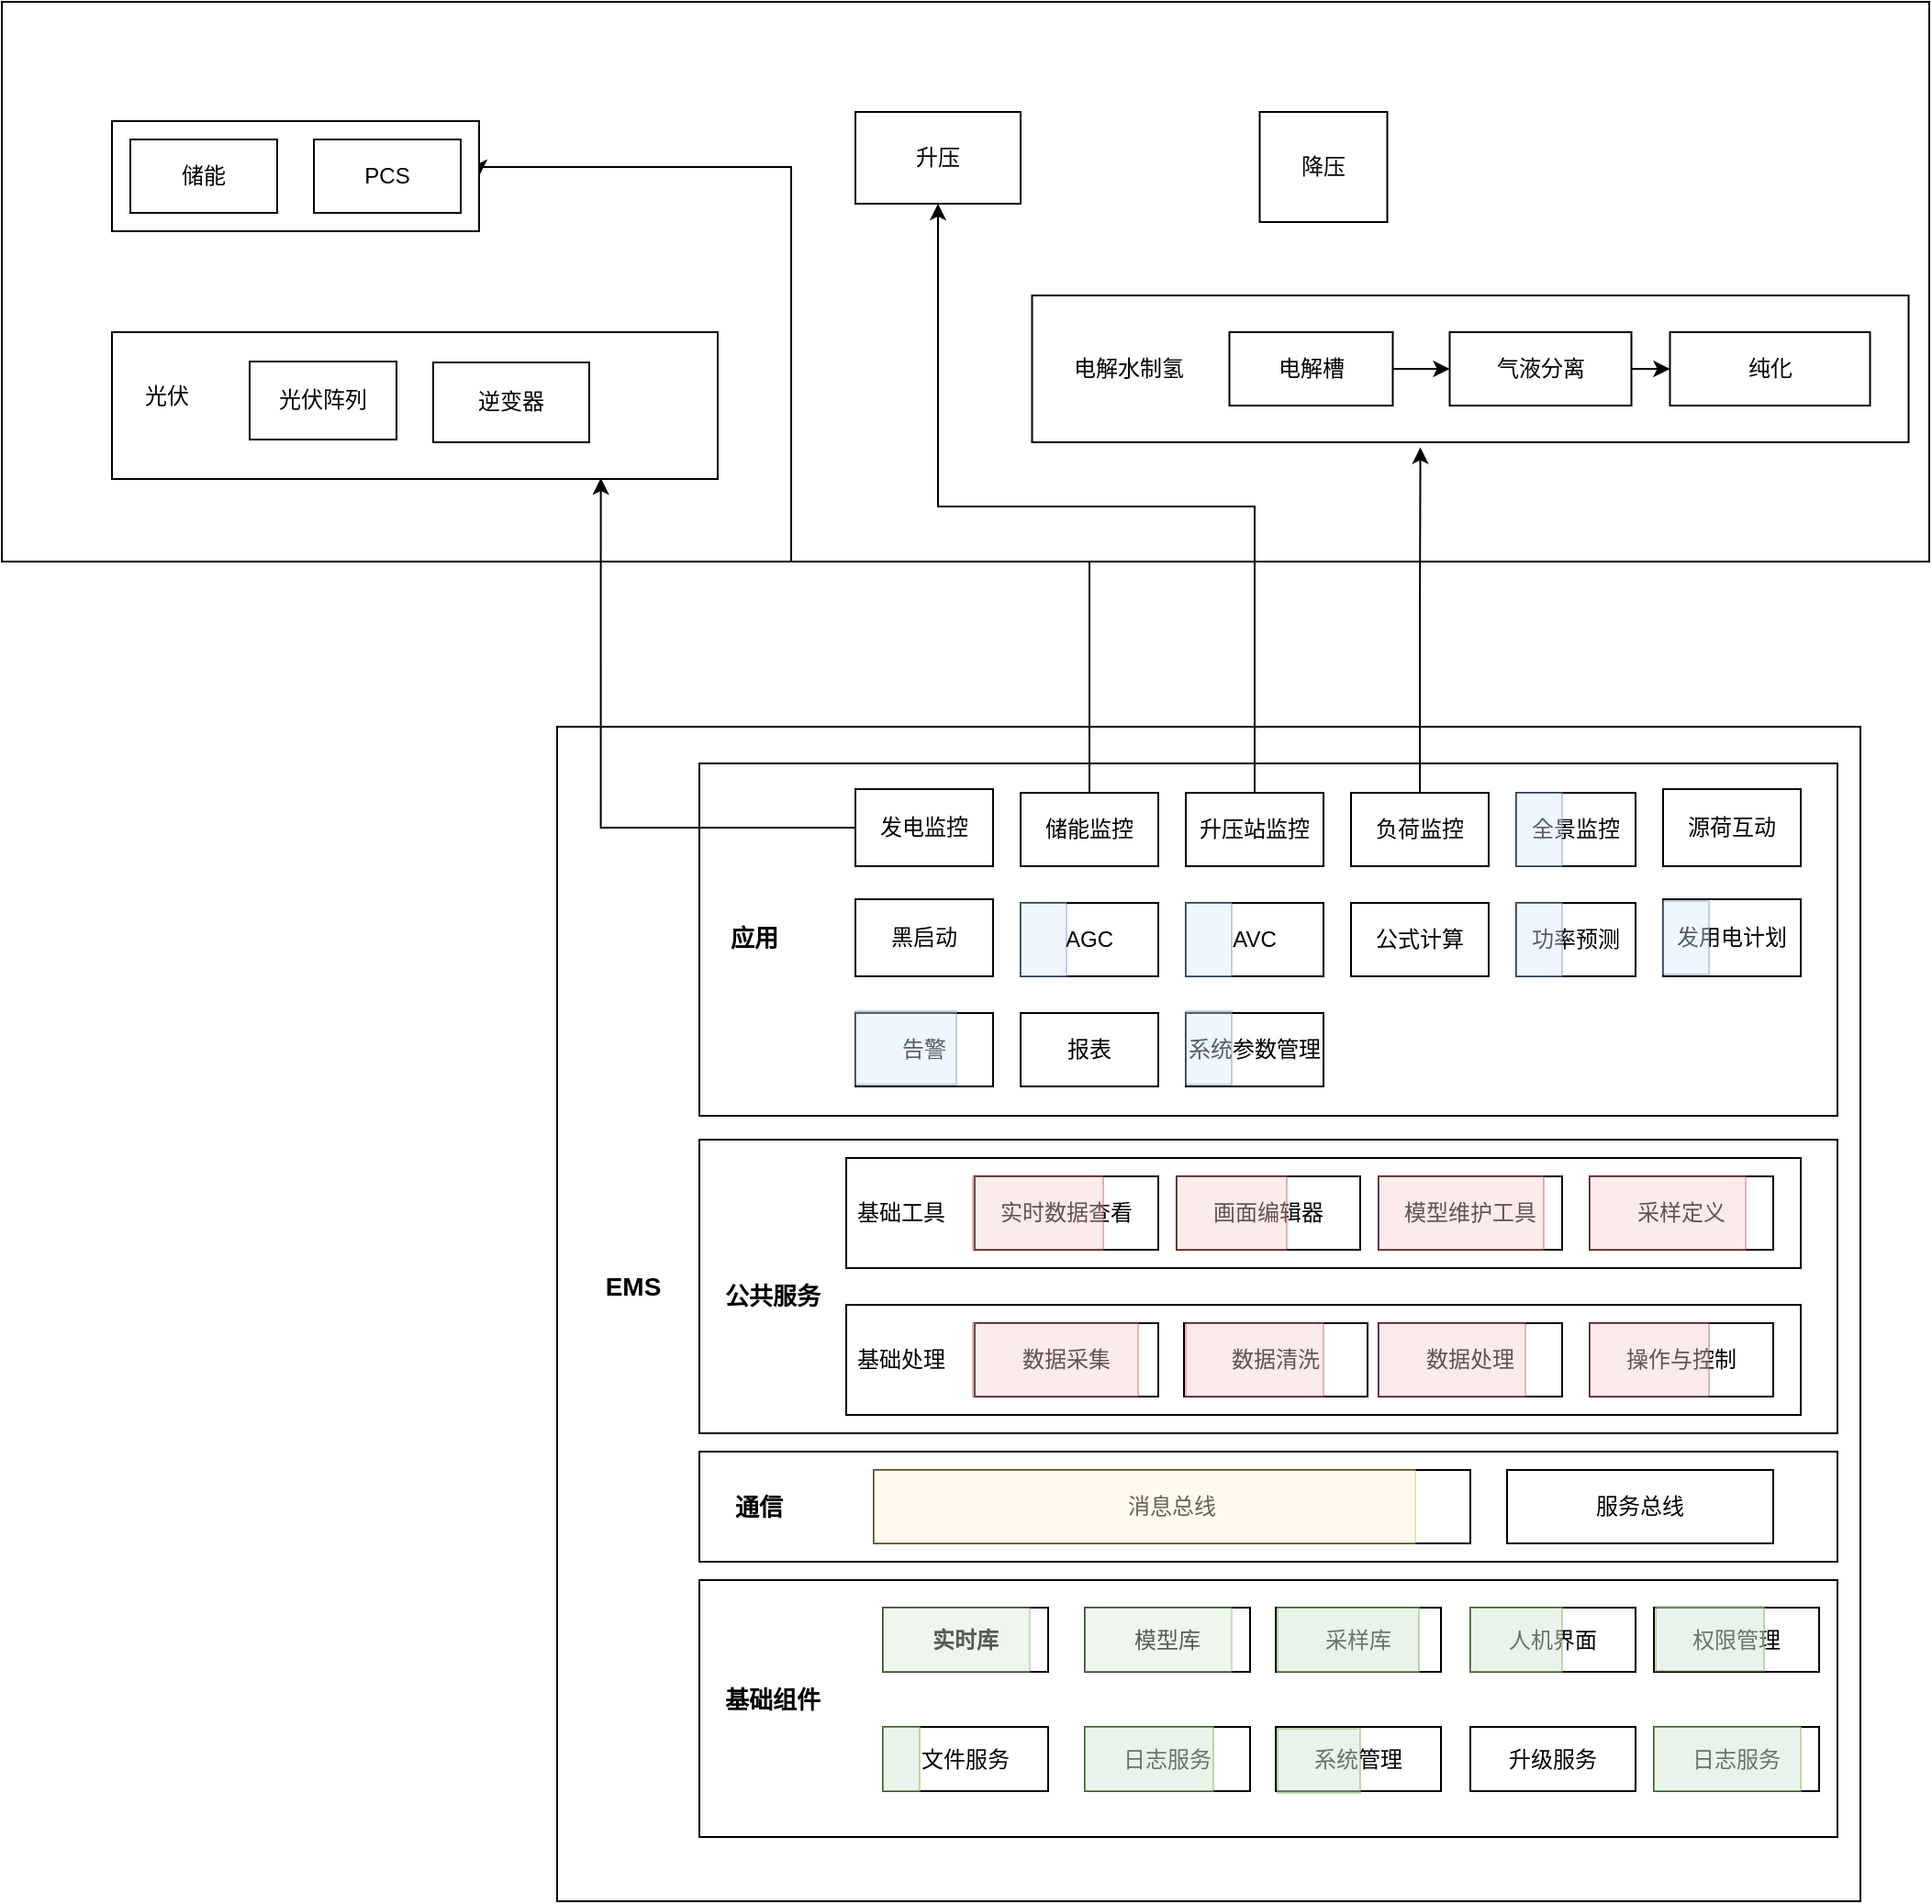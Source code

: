 <mxfile version="24.5.2" type="github">
  <diagram name="第 1 页" id="smMwHirfsZ6QMiGASpG9">
    <mxGraphModel dx="1722" dy="933" grid="1" gridSize="10" guides="1" tooltips="1" connect="1" arrows="1" fold="1" page="1" pageScale="1" pageWidth="827" pageHeight="1169" math="0" shadow="0">
      <root>
        <mxCell id="0" />
        <mxCell id="1" parent="0" />
        <mxCell id="XLei9tXY5pJdT6jj4i4X-126" value="" style="rounded=0;whiteSpace=wrap;html=1;" vertex="1" parent="1">
          <mxGeometry x="100" y="15" width="1050" height="305" as="geometry" />
        </mxCell>
        <mxCell id="XLei9tXY5pJdT6jj4i4X-117" value="" style="rounded=0;whiteSpace=wrap;html=1;" vertex="1" parent="1">
          <mxGeometry x="402.5" y="410" width="710" height="640" as="geometry" />
        </mxCell>
        <mxCell id="XLei9tXY5pJdT6jj4i4X-113" value="" style="rounded=0;whiteSpace=wrap;html=1;" vertex="1" parent="1">
          <mxGeometry x="160" y="195" width="330" height="80" as="geometry" />
        </mxCell>
        <mxCell id="XLei9tXY5pJdT6jj4i4X-2" value="" style="rounded=0;whiteSpace=wrap;html=1;" vertex="1" parent="1">
          <mxGeometry x="480" y="875" width="620" height="140" as="geometry" />
        </mxCell>
        <mxCell id="XLei9tXY5pJdT6jj4i4X-3" value="文件服务" style="rounded=0;whiteSpace=wrap;html=1;" vertex="1" parent="1">
          <mxGeometry x="580" y="955" width="90" height="35" as="geometry" />
        </mxCell>
        <mxCell id="XLei9tXY5pJdT6jj4i4X-4" value="&lt;b&gt;实时库&lt;/b&gt;" style="rounded=0;whiteSpace=wrap;html=1;" vertex="1" parent="1">
          <mxGeometry x="580" y="890" width="90" height="35" as="geometry" />
        </mxCell>
        <mxCell id="XLei9tXY5pJdT6jj4i4X-5" value="日志服务" style="rounded=0;whiteSpace=wrap;html=1;" vertex="1" parent="1">
          <mxGeometry x="690" y="955" width="90" height="35" as="geometry" />
        </mxCell>
        <mxCell id="XLei9tXY5pJdT6jj4i4X-6" value="模型库" style="rounded=0;whiteSpace=wrap;html=1;" vertex="1" parent="1">
          <mxGeometry x="690" y="890" width="90" height="35" as="geometry" />
        </mxCell>
        <mxCell id="XLei9tXY5pJdT6jj4i4X-7" value="采样库" style="rounded=0;whiteSpace=wrap;html=1;" vertex="1" parent="1">
          <mxGeometry x="794" y="890" width="90" height="35" as="geometry" />
        </mxCell>
        <mxCell id="XLei9tXY5pJdT6jj4i4X-8" value="人机界面" style="rounded=0;whiteSpace=wrap;html=1;" vertex="1" parent="1">
          <mxGeometry x="900" y="890" width="90" height="35" as="geometry" />
        </mxCell>
        <mxCell id="XLei9tXY5pJdT6jj4i4X-9" value="权限管理" style="rounded=0;whiteSpace=wrap;html=1;" vertex="1" parent="1">
          <mxGeometry x="1000" y="890" width="90" height="35" as="geometry" />
        </mxCell>
        <mxCell id="XLei9tXY5pJdT6jj4i4X-10" value="系统管理" style="rounded=0;whiteSpace=wrap;html=1;" vertex="1" parent="1">
          <mxGeometry x="794" y="955" width="90" height="35" as="geometry" />
        </mxCell>
        <mxCell id="XLei9tXY5pJdT6jj4i4X-11" value="升级服务" style="rounded=0;whiteSpace=wrap;html=1;" vertex="1" parent="1">
          <mxGeometry x="900" y="955" width="90" height="35" as="geometry" />
        </mxCell>
        <mxCell id="XLei9tXY5pJdT6jj4i4X-12" value="日志服务" style="rounded=0;whiteSpace=wrap;html=1;" vertex="1" parent="1">
          <mxGeometry x="1000" y="955" width="90" height="35" as="geometry" />
        </mxCell>
        <mxCell id="XLei9tXY5pJdT6jj4i4X-13" value="&lt;b style=&quot;font-size: 13px;&quot;&gt;基础组件&lt;/b&gt;" style="text;html=1;align=center;verticalAlign=middle;whiteSpace=wrap;rounded=0;fontSize=13;" vertex="1" parent="1">
          <mxGeometry x="490" y="925" width="60" height="30" as="geometry" />
        </mxCell>
        <mxCell id="XLei9tXY5pJdT6jj4i4X-14" value="" style="rounded=0;whiteSpace=wrap;html=1;opacity=50;fillColor=#d5e8d4;strokeColor=#82b366;" vertex="1" parent="1">
          <mxGeometry x="1001" y="889.5" width="59" height="35" as="geometry" />
        </mxCell>
        <mxCell id="XLei9tXY5pJdT6jj4i4X-16" value="" style="rounded=0;whiteSpace=wrap;html=1;fillColor=#d5e8d4;strokeColor=#82b366;opacity=50;" vertex="1" parent="1">
          <mxGeometry x="900" y="890" width="50" height="35" as="geometry" />
        </mxCell>
        <mxCell id="XLei9tXY5pJdT6jj4i4X-17" value="" style="rounded=0;whiteSpace=wrap;html=1;fillColor=#d5e8d4;strokeColor=#82b366;opacity=50;" vertex="1" parent="1">
          <mxGeometry x="580" y="955" width="20" height="35" as="geometry" />
        </mxCell>
        <mxCell id="XLei9tXY5pJdT6jj4i4X-18" value="" style="rounded=0;whiteSpace=wrap;html=1;fillColor=#d5e8d4;strokeColor=#82b366;opacity=50;" vertex="1" parent="1">
          <mxGeometry x="690" y="955" width="70" height="35" as="geometry" />
        </mxCell>
        <mxCell id="XLei9tXY5pJdT6jj4i4X-19" value="" style="rounded=0;whiteSpace=wrap;html=1;fillColor=#d5e8d4;strokeColor=#82b366;opacity=50;" vertex="1" parent="1">
          <mxGeometry x="795" y="956" width="45" height="35" as="geometry" />
        </mxCell>
        <mxCell id="XLei9tXY5pJdT6jj4i4X-20" value="" style="rounded=0;whiteSpace=wrap;html=1;fillColor=#d5e8d4;strokeColor=#82b366;opacity=50;" vertex="1" parent="1">
          <mxGeometry x="1000" y="955" width="80" height="35" as="geometry" />
        </mxCell>
        <mxCell id="XLei9tXY5pJdT6jj4i4X-22" value="" style="rounded=0;whiteSpace=wrap;html=1;opacity=40;fillColor=#d5e8d4;strokeColor=#82b366;" vertex="1" parent="1">
          <mxGeometry x="580" y="890" width="80" height="35" as="geometry" />
        </mxCell>
        <mxCell id="XLei9tXY5pJdT6jj4i4X-23" value="" style="rounded=0;whiteSpace=wrap;html=1;opacity=40;fillColor=#d5e8d4;strokeColor=#82b366;" vertex="1" parent="1">
          <mxGeometry x="690" y="890" width="80" height="35" as="geometry" />
        </mxCell>
        <mxCell id="XLei9tXY5pJdT6jj4i4X-24" value="" style="rounded=0;whiteSpace=wrap;html=1;opacity=50;fillColor=#d5e8d4;strokeColor=#82b366;" vertex="1" parent="1">
          <mxGeometry x="795" y="890" width="77" height="35" as="geometry" />
        </mxCell>
        <mxCell id="XLei9tXY5pJdT6jj4i4X-25" value="" style="rounded=0;whiteSpace=wrap;html=1;" vertex="1" parent="1">
          <mxGeometry x="480" y="805" width="620" height="60" as="geometry" />
        </mxCell>
        <mxCell id="XLei9tXY5pJdT6jj4i4X-26" value="消息总线" style="rounded=0;whiteSpace=wrap;html=1;" vertex="1" parent="1">
          <mxGeometry x="575" y="815" width="325" height="40" as="geometry" />
        </mxCell>
        <mxCell id="XLei9tXY5pJdT6jj4i4X-27" value="服务总线" style="rounded=0;whiteSpace=wrap;html=1;" vertex="1" parent="1">
          <mxGeometry x="920" y="815" width="145" height="40" as="geometry" />
        </mxCell>
        <mxCell id="XLei9tXY5pJdT6jj4i4X-28" value="" style="rounded=0;whiteSpace=wrap;html=1;fillColor=#fff2cc;strokeColor=#d6b656;opacity=40;" vertex="1" parent="1">
          <mxGeometry x="575" y="815" width="295" height="40" as="geometry" />
        </mxCell>
        <mxCell id="XLei9tXY5pJdT6jj4i4X-29" value="&lt;b style=&quot;font-size: 13px;&quot;&gt;通信&lt;/b&gt;" style="text;html=1;align=center;verticalAlign=middle;whiteSpace=wrap;rounded=0;fontSize=13;" vertex="1" parent="1">
          <mxGeometry x="484" y="820" width="57" height="30" as="geometry" />
        </mxCell>
        <mxCell id="XLei9tXY5pJdT6jj4i4X-30" value="" style="rounded=0;whiteSpace=wrap;html=1;" vertex="1" parent="1">
          <mxGeometry x="480" y="635" width="620" height="160" as="geometry" />
        </mxCell>
        <mxCell id="XLei9tXY5pJdT6jj4i4X-31" value="" style="rounded=0;whiteSpace=wrap;html=1;" vertex="1" parent="1">
          <mxGeometry x="560" y="645" width="520" height="60" as="geometry" />
        </mxCell>
        <mxCell id="XLei9tXY5pJdT6jj4i4X-34" value="实时数据查看" style="rounded=0;whiteSpace=wrap;html=1;" vertex="1" parent="1">
          <mxGeometry x="630" y="655" width="100" height="40" as="geometry" />
        </mxCell>
        <mxCell id="XLei9tXY5pJdT6jj4i4X-35" value="画面编辑器" style="rounded=0;whiteSpace=wrap;html=1;" vertex="1" parent="1">
          <mxGeometry x="740" y="655" width="100" height="40" as="geometry" />
        </mxCell>
        <mxCell id="XLei9tXY5pJdT6jj4i4X-36" value="模型维护工具" style="rounded=0;whiteSpace=wrap;html=1;" vertex="1" parent="1">
          <mxGeometry x="850" y="655" width="100" height="40" as="geometry" />
        </mxCell>
        <mxCell id="XLei9tXY5pJdT6jj4i4X-37" value="采样定义" style="rounded=0;whiteSpace=wrap;html=1;" vertex="1" parent="1">
          <mxGeometry x="965" y="655" width="100" height="40" as="geometry" />
        </mxCell>
        <mxCell id="XLei9tXY5pJdT6jj4i4X-38" value="基础工具" style="text;html=1;align=center;verticalAlign=middle;whiteSpace=wrap;rounded=0;" vertex="1" parent="1">
          <mxGeometry x="560" y="660" width="60" height="30" as="geometry" />
        </mxCell>
        <mxCell id="XLei9tXY5pJdT6jj4i4X-39" value="" style="rounded=0;whiteSpace=wrap;html=1;" vertex="1" parent="1">
          <mxGeometry x="560" y="725" width="520" height="60" as="geometry" />
        </mxCell>
        <mxCell id="XLei9tXY5pJdT6jj4i4X-40" value="基础处理" style="text;html=1;align=center;verticalAlign=middle;whiteSpace=wrap;rounded=0;" vertex="1" parent="1">
          <mxGeometry x="560" y="740" width="60" height="30" as="geometry" />
        </mxCell>
        <mxCell id="XLei9tXY5pJdT6jj4i4X-41" value="数据采集" style="rounded=0;whiteSpace=wrap;html=1;" vertex="1" parent="1">
          <mxGeometry x="630" y="735" width="100" height="40" as="geometry" />
        </mxCell>
        <mxCell id="XLei9tXY5pJdT6jj4i4X-42" value="数据清洗" style="rounded=0;whiteSpace=wrap;html=1;" vertex="1" parent="1">
          <mxGeometry x="744" y="735" width="100" height="40" as="geometry" />
        </mxCell>
        <mxCell id="XLei9tXY5pJdT6jj4i4X-43" value="数据处理" style="rounded=0;whiteSpace=wrap;html=1;" vertex="1" parent="1">
          <mxGeometry x="850" y="735" width="100" height="40" as="geometry" />
        </mxCell>
        <mxCell id="XLei9tXY5pJdT6jj4i4X-44" value="操作与控制" style="rounded=0;whiteSpace=wrap;html=1;" vertex="1" parent="1">
          <mxGeometry x="965" y="735" width="100" height="40" as="geometry" />
        </mxCell>
        <mxCell id="XLei9tXY5pJdT6jj4i4X-45" value="&lt;b style=&quot;font-size: 13px;&quot;&gt;公共服务&lt;/b&gt;" style="text;html=1;align=center;verticalAlign=middle;whiteSpace=wrap;rounded=0;fontSize=13;" vertex="1" parent="1">
          <mxGeometry x="490" y="705" width="60" height="30" as="geometry" />
        </mxCell>
        <mxCell id="XLei9tXY5pJdT6jj4i4X-46" value="" style="rounded=0;whiteSpace=wrap;html=1;fillColor=#f8cecc;strokeColor=#b85450;opacity=40;" vertex="1" parent="1">
          <mxGeometry x="629" y="735" width="90" height="40" as="geometry" />
        </mxCell>
        <mxCell id="XLei9tXY5pJdT6jj4i4X-49" value="" style="rounded=0;whiteSpace=wrap;html=1;fillColor=#f8cecc;strokeColor=#b85450;opacity=40;" vertex="1" parent="1">
          <mxGeometry x="745" y="735" width="75" height="40" as="geometry" />
        </mxCell>
        <mxCell id="XLei9tXY5pJdT6jj4i4X-50" value="" style="rounded=0;whiteSpace=wrap;html=1;fillColor=#f8cecc;strokeColor=#b85450;opacity=40;" vertex="1" parent="1">
          <mxGeometry x="850" y="735" width="80" height="40" as="geometry" />
        </mxCell>
        <mxCell id="XLei9tXY5pJdT6jj4i4X-51" value="" style="rounded=0;whiteSpace=wrap;html=1;fillColor=#f8cecc;strokeColor=#b85450;opacity=40;" vertex="1" parent="1">
          <mxGeometry x="965" y="735" width="65" height="40" as="geometry" />
        </mxCell>
        <mxCell id="XLei9tXY5pJdT6jj4i4X-52" value="" style="rounded=0;whiteSpace=wrap;html=1;fillColor=#f8cecc;strokeColor=#b85450;opacity=40;" vertex="1" parent="1">
          <mxGeometry x="850" y="655" width="90" height="40" as="geometry" />
        </mxCell>
        <mxCell id="XLei9tXY5pJdT6jj4i4X-53" value="" style="rounded=0;whiteSpace=wrap;html=1;fillColor=#f8cecc;strokeColor=#b85450;opacity=40;" vertex="1" parent="1">
          <mxGeometry x="740" y="655" width="60" height="40" as="geometry" />
        </mxCell>
        <mxCell id="XLei9tXY5pJdT6jj4i4X-54" value="" style="rounded=0;whiteSpace=wrap;html=1;fillColor=#f8cecc;strokeColor=#b85450;opacity=40;" vertex="1" parent="1">
          <mxGeometry x="629" y="655" width="71" height="40" as="geometry" />
        </mxCell>
        <mxCell id="XLei9tXY5pJdT6jj4i4X-55" value="" style="rounded=0;whiteSpace=wrap;html=1;fillColor=#f8cecc;strokeColor=#b85450;opacity=40;" vertex="1" parent="1">
          <mxGeometry x="965" y="655" width="85" height="40" as="geometry" />
        </mxCell>
        <mxCell id="XLei9tXY5pJdT6jj4i4X-56" value="" style="rounded=0;whiteSpace=wrap;html=1;" vertex="1" parent="1">
          <mxGeometry x="480" y="430" width="620" height="192" as="geometry" />
        </mxCell>
        <mxCell id="XLei9tXY5pJdT6jj4i4X-57" value="发电监控" style="rounded=0;whiteSpace=wrap;html=1;" vertex="1" parent="1">
          <mxGeometry x="565" y="444" width="75" height="42" as="geometry" />
        </mxCell>
        <mxCell id="XLei9tXY5pJdT6jj4i4X-122" style="edgeStyle=orthogonalEdgeStyle;rounded=0;orthogonalLoop=1;jettySize=auto;html=1;entryX=1;entryY=0.5;entryDx=0;entryDy=0;" edge="1" parent="1" source="XLei9tXY5pJdT6jj4i4X-61" target="XLei9tXY5pJdT6jj4i4X-111">
          <mxGeometry relative="1" as="geometry">
            <Array as="points">
              <mxPoint x="693" y="320" />
              <mxPoint x="530" y="320" />
              <mxPoint x="530" y="105" />
              <mxPoint x="360" y="105" />
            </Array>
          </mxGeometry>
        </mxCell>
        <mxCell id="XLei9tXY5pJdT6jj4i4X-61" value="储能监控" style="rounded=0;whiteSpace=wrap;html=1;" vertex="1" parent="1">
          <mxGeometry x="655" y="446" width="75" height="40" as="geometry" />
        </mxCell>
        <mxCell id="XLei9tXY5pJdT6jj4i4X-124" style="edgeStyle=orthogonalEdgeStyle;rounded=0;orthogonalLoop=1;jettySize=auto;html=1;entryX=0.5;entryY=1;entryDx=0;entryDy=0;" edge="1" parent="1" source="XLei9tXY5pJdT6jj4i4X-62" target="XLei9tXY5pJdT6jj4i4X-110">
          <mxGeometry relative="1" as="geometry">
            <Array as="points">
              <mxPoint x="783" y="290" />
              <mxPoint x="610" y="290" />
            </Array>
          </mxGeometry>
        </mxCell>
        <mxCell id="XLei9tXY5pJdT6jj4i4X-62" value="升压站监控" style="rounded=0;whiteSpace=wrap;html=1;" vertex="1" parent="1">
          <mxGeometry x="745" y="446" width="75" height="40" as="geometry" />
        </mxCell>
        <mxCell id="XLei9tXY5pJdT6jj4i4X-63" value="全景监控" style="rounded=0;whiteSpace=wrap;html=1;" vertex="1" parent="1">
          <mxGeometry x="925" y="446" width="65" height="40" as="geometry" />
        </mxCell>
        <mxCell id="XLei9tXY5pJdT6jj4i4X-64" value="源荷互动" style="rounded=0;whiteSpace=wrap;html=1;" vertex="1" parent="1">
          <mxGeometry x="1005" y="444" width="75" height="42" as="geometry" />
        </mxCell>
        <mxCell id="XLei9tXY5pJdT6jj4i4X-76" value="负荷监控" style="rounded=0;whiteSpace=wrap;html=1;" vertex="1" parent="1">
          <mxGeometry x="835" y="446" width="75" height="40" as="geometry" />
        </mxCell>
        <mxCell id="XLei9tXY5pJdT6jj4i4X-77" value="黑启动" style="rounded=0;whiteSpace=wrap;html=1;" vertex="1" parent="1">
          <mxGeometry x="565" y="504" width="75" height="42" as="geometry" />
        </mxCell>
        <mxCell id="XLei9tXY5pJdT6jj4i4X-78" value="AGC" style="rounded=0;whiteSpace=wrap;html=1;" vertex="1" parent="1">
          <mxGeometry x="655" y="506" width="75" height="40" as="geometry" />
        </mxCell>
        <mxCell id="XLei9tXY5pJdT6jj4i4X-79" value="AVC" style="rounded=0;whiteSpace=wrap;html=1;" vertex="1" parent="1">
          <mxGeometry x="745" y="506" width="75" height="40" as="geometry" />
        </mxCell>
        <mxCell id="XLei9tXY5pJdT6jj4i4X-80" value="功率预测" style="rounded=0;whiteSpace=wrap;html=1;" vertex="1" parent="1">
          <mxGeometry x="925" y="506" width="65" height="40" as="geometry" />
        </mxCell>
        <mxCell id="XLei9tXY5pJdT6jj4i4X-81" value="发用电计划" style="rounded=0;whiteSpace=wrap;html=1;" vertex="1" parent="1">
          <mxGeometry x="1005" y="504" width="75" height="42" as="geometry" />
        </mxCell>
        <mxCell id="XLei9tXY5pJdT6jj4i4X-82" value="公式计算" style="rounded=0;whiteSpace=wrap;html=1;" vertex="1" parent="1">
          <mxGeometry x="835" y="506" width="75" height="40" as="geometry" />
        </mxCell>
        <mxCell id="XLei9tXY5pJdT6jj4i4X-84" value="告警" style="rounded=0;whiteSpace=wrap;html=1;" vertex="1" parent="1">
          <mxGeometry x="565" y="566" width="75" height="40" as="geometry" />
        </mxCell>
        <mxCell id="XLei9tXY5pJdT6jj4i4X-85" value="报表" style="rounded=0;whiteSpace=wrap;html=1;" vertex="1" parent="1">
          <mxGeometry x="655" y="566" width="75" height="40" as="geometry" />
        </mxCell>
        <mxCell id="XLei9tXY5pJdT6jj4i4X-88" value="系统参数管理" style="rounded=0;whiteSpace=wrap;html=1;" vertex="1" parent="1">
          <mxGeometry x="745" y="566" width="75" height="40" as="geometry" />
        </mxCell>
        <mxCell id="XLei9tXY5pJdT6jj4i4X-89" value="" style="rounded=0;whiteSpace=wrap;html=1;fillColor=#dae8fc;strokeColor=#6c8ebf;opacity=40;" vertex="1" parent="1">
          <mxGeometry x="655" y="506" width="25" height="40" as="geometry" />
        </mxCell>
        <mxCell id="XLei9tXY5pJdT6jj4i4X-90" value="" style="rounded=0;whiteSpace=wrap;html=1;fillColor=#dae8fc;strokeColor=#6c8ebf;opacity=40;" vertex="1" parent="1">
          <mxGeometry x="745" y="506" width="25" height="40" as="geometry" />
        </mxCell>
        <mxCell id="XLei9tXY5pJdT6jj4i4X-91" value="" style="rounded=0;whiteSpace=wrap;html=1;fillColor=#dae8fc;strokeColor=#6c8ebf;opacity=40;" vertex="1" parent="1">
          <mxGeometry x="925" y="506" width="25" height="40" as="geometry" />
        </mxCell>
        <mxCell id="XLei9tXY5pJdT6jj4i4X-92" value="" style="rounded=0;whiteSpace=wrap;html=1;fillColor=#dae8fc;strokeColor=#6c8ebf;opacity=40;" vertex="1" parent="1">
          <mxGeometry x="1005" y="505" width="25" height="40" as="geometry" />
        </mxCell>
        <mxCell id="XLei9tXY5pJdT6jj4i4X-93" value="" style="rounded=0;whiteSpace=wrap;html=1;fillColor=#dae8fc;strokeColor=#6c8ebf;opacity=40;" vertex="1" parent="1">
          <mxGeometry x="565" y="565" width="55" height="40" as="geometry" />
        </mxCell>
        <mxCell id="XLei9tXY5pJdT6jj4i4X-94" value="&lt;b style=&quot;font-size: 13px;&quot;&gt;应用&lt;/b&gt;" style="text;html=1;align=center;verticalAlign=middle;whiteSpace=wrap;rounded=0;fontSize=13;" vertex="1" parent="1">
          <mxGeometry x="480" y="510" width="60" height="30" as="geometry" />
        </mxCell>
        <mxCell id="XLei9tXY5pJdT6jj4i4X-95" value="" style="rounded=0;whiteSpace=wrap;html=1;fillColor=#dae8fc;strokeColor=#6c8ebf;opacity=40;" vertex="1" parent="1">
          <mxGeometry x="925" y="446" width="25" height="40" as="geometry" />
        </mxCell>
        <mxCell id="XLei9tXY5pJdT6jj4i4X-96" value="" style="rounded=0;whiteSpace=wrap;html=1;fillColor=#dae8fc;strokeColor=#6c8ebf;opacity=40;" vertex="1" parent="1">
          <mxGeometry x="745" y="565" width="25" height="40" as="geometry" />
        </mxCell>
        <mxCell id="XLei9tXY5pJdT6jj4i4X-97" value="" style="rounded=0;whiteSpace=wrap;html=1;" vertex="1" parent="1">
          <mxGeometry x="661.25" y="175" width="477.5" height="80" as="geometry" />
        </mxCell>
        <mxCell id="XLei9tXY5pJdT6jj4i4X-101" value="" style="edgeStyle=orthogonalEdgeStyle;rounded=0;orthogonalLoop=1;jettySize=auto;html=1;" edge="1" parent="1" source="XLei9tXY5pJdT6jj4i4X-98" target="XLei9tXY5pJdT6jj4i4X-99">
          <mxGeometry relative="1" as="geometry" />
        </mxCell>
        <mxCell id="XLei9tXY5pJdT6jj4i4X-98" value="电解槽" style="rounded=0;whiteSpace=wrap;html=1;" vertex="1" parent="1">
          <mxGeometry x="768.75" y="195" width="89" height="40" as="geometry" />
        </mxCell>
        <mxCell id="XLei9tXY5pJdT6jj4i4X-103" value="" style="edgeStyle=orthogonalEdgeStyle;rounded=0;orthogonalLoop=1;jettySize=auto;html=1;" edge="1" parent="1" source="XLei9tXY5pJdT6jj4i4X-99" target="XLei9tXY5pJdT6jj4i4X-100">
          <mxGeometry relative="1" as="geometry" />
        </mxCell>
        <mxCell id="XLei9tXY5pJdT6jj4i4X-99" value="气液分离" style="rounded=0;whiteSpace=wrap;html=1;" vertex="1" parent="1">
          <mxGeometry x="888.75" y="195" width="99" height="40" as="geometry" />
        </mxCell>
        <mxCell id="XLei9tXY5pJdT6jj4i4X-100" value="纯化" style="rounded=0;whiteSpace=wrap;html=1;" vertex="1" parent="1">
          <mxGeometry x="1008.75" y="195" width="109" height="40" as="geometry" />
        </mxCell>
        <mxCell id="XLei9tXY5pJdT6jj4i4X-104" value="电解水制氢" style="text;html=1;align=center;verticalAlign=middle;whiteSpace=wrap;rounded=0;" vertex="1" parent="1">
          <mxGeometry x="681.25" y="200" width="66" height="30" as="geometry" />
        </mxCell>
        <mxCell id="XLei9tXY5pJdT6jj4i4X-107" value="光伏阵列" style="rounded=0;whiteSpace=wrap;html=1;" vertex="1" parent="1">
          <mxGeometry x="235" y="211" width="80" height="42.5" as="geometry" />
        </mxCell>
        <mxCell id="XLei9tXY5pJdT6jj4i4X-108" value="逆变器" style="rounded=0;whiteSpace=wrap;html=1;" vertex="1" parent="1">
          <mxGeometry x="335" y="211.5" width="85" height="43.5" as="geometry" />
        </mxCell>
        <mxCell id="XLei9tXY5pJdT6jj4i4X-110" value="升压" style="rounded=0;whiteSpace=wrap;html=1;" vertex="1" parent="1">
          <mxGeometry x="565" y="75" width="90" height="50" as="geometry" />
        </mxCell>
        <mxCell id="XLei9tXY5pJdT6jj4i4X-111" value="" style="rounded=0;whiteSpace=wrap;html=1;" vertex="1" parent="1">
          <mxGeometry x="160" y="80" width="200" height="60" as="geometry" />
        </mxCell>
        <mxCell id="XLei9tXY5pJdT6jj4i4X-112" value="光伏" style="text;html=1;align=center;verticalAlign=middle;whiteSpace=wrap;rounded=0;" vertex="1" parent="1">
          <mxGeometry x="160" y="215" width="60" height="30" as="geometry" />
        </mxCell>
        <mxCell id="XLei9tXY5pJdT6jj4i4X-114" value="储能" style="rounded=0;whiteSpace=wrap;html=1;" vertex="1" parent="1">
          <mxGeometry x="170" y="90" width="80" height="40" as="geometry" />
        </mxCell>
        <mxCell id="XLei9tXY5pJdT6jj4i4X-115" value="PCS" style="rounded=0;whiteSpace=wrap;html=1;" vertex="1" parent="1">
          <mxGeometry x="270" y="90" width="80" height="40" as="geometry" />
        </mxCell>
        <mxCell id="XLei9tXY5pJdT6jj4i4X-116" value="降压" style="rounded=0;whiteSpace=wrap;html=1;" vertex="1" parent="1">
          <mxGeometry x="785.25" y="75" width="69.5" height="60" as="geometry" />
        </mxCell>
        <mxCell id="XLei9tXY5pJdT6jj4i4X-119" value="&lt;b style=&quot;font-size: 14px;&quot;&gt;&lt;font style=&quot;font-size: 14px;&quot;&gt;EMS&lt;/font&gt;&lt;/b&gt;" style="text;html=1;align=center;verticalAlign=middle;whiteSpace=wrap;rounded=0;fontSize=14;" vertex="1" parent="1">
          <mxGeometry x="414" y="700" width="60" height="30" as="geometry" />
        </mxCell>
        <mxCell id="XLei9tXY5pJdT6jj4i4X-121" style="edgeStyle=orthogonalEdgeStyle;rounded=0;orthogonalLoop=1;jettySize=auto;html=1;entryX=0.807;entryY=0.994;entryDx=0;entryDy=0;entryPerimeter=0;" edge="1" parent="1" source="XLei9tXY5pJdT6jj4i4X-57" target="XLei9tXY5pJdT6jj4i4X-113">
          <mxGeometry relative="1" as="geometry" />
        </mxCell>
        <mxCell id="XLei9tXY5pJdT6jj4i4X-125" style="edgeStyle=orthogonalEdgeStyle;rounded=0;orthogonalLoop=1;jettySize=auto;html=1;entryX=0.443;entryY=1.035;entryDx=0;entryDy=0;entryPerimeter=0;" edge="1" parent="1" source="XLei9tXY5pJdT6jj4i4X-76" target="XLei9tXY5pJdT6jj4i4X-97">
          <mxGeometry relative="1" as="geometry" />
        </mxCell>
      </root>
    </mxGraphModel>
  </diagram>
</mxfile>
